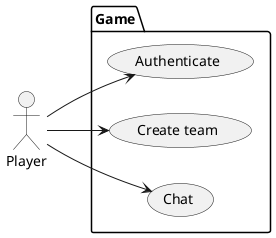 @startuml UC Game
left to right direction
actor Player as pl

package Game{
  usecase "Authenticate" as UC1
  usecase "Create team" as UC2
  usecase "Chat" as UC3
}

pl --> UC1
pl --> UC2
pl --> UC3


@enduml